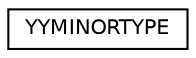 digraph "Graphical Class Hierarchy"
{
 // LATEX_PDF_SIZE
  edge [fontname="Helvetica",fontsize="10",labelfontname="Helvetica",labelfontsize="10"];
  node [fontname="Helvetica",fontsize="10",shape=record];
  rankdir="LR";
  Node0 [label="YYMINORTYPE",height=0.2,width=0.4,color="black", fillcolor="white", style="filled",URL="$db/d1b/sqlite3_8c.html#dd/d62/unionYYMINORTYPE",tooltip=" "];
}

